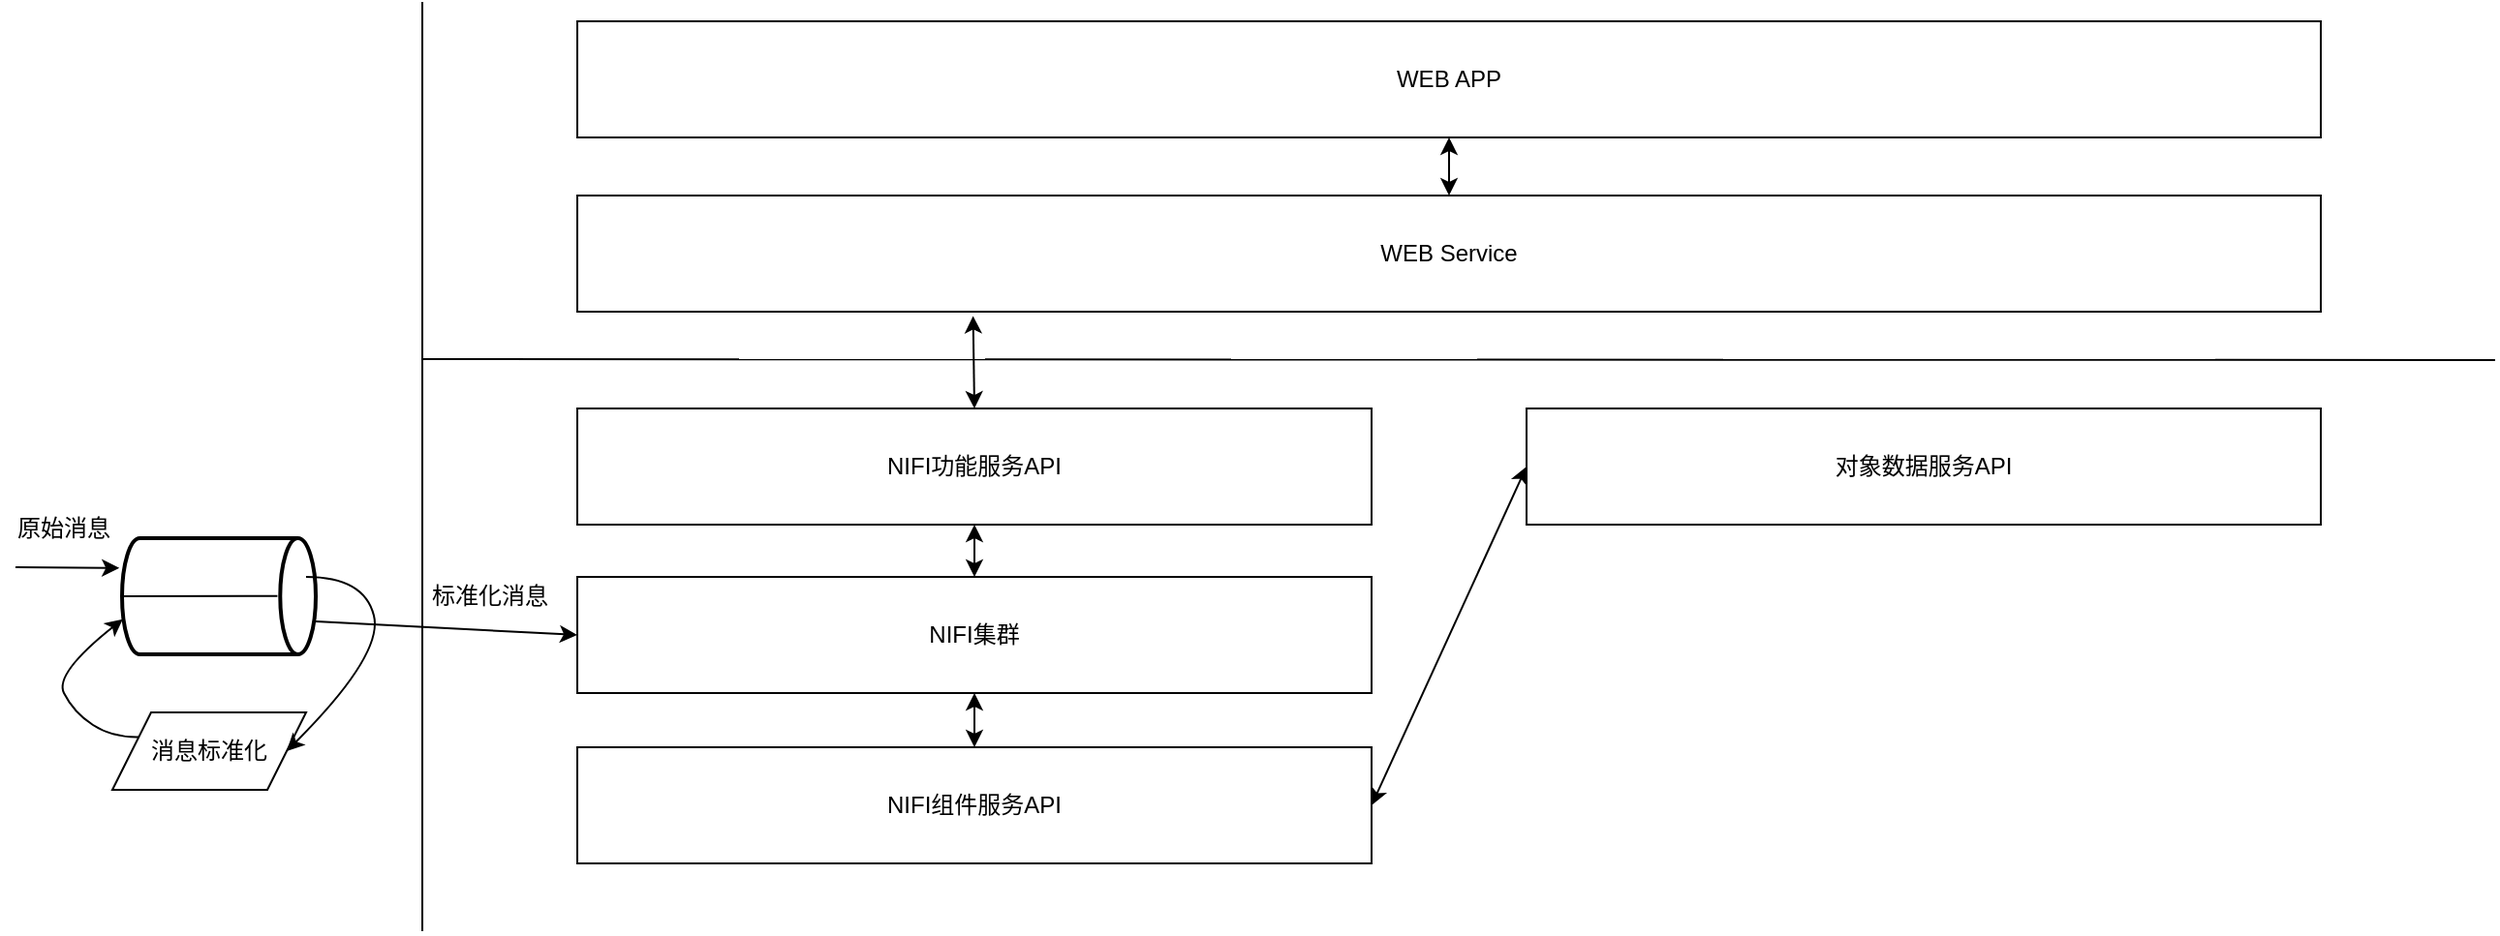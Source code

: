 <mxfile version="11.0.8" type="github"><diagram id="hl1bw-ZBnxUJ8fh2M21w" name="Page-1"><mxGraphModel dx="945" dy="550" grid="1" gridSize="10" guides="1" tooltips="1" connect="1" arrows="1" fold="1" page="1" pageScale="1" pageWidth="827" pageHeight="1169" math="0" shadow="0"><root><mxCell id="0"/><mxCell id="1" parent="0"/><mxCell id="bE-O9VIugVjt0rwnxpMY-8" value="" style="group" vertex="1" connectable="0" parent="1"><mxGeometry x="65" y="277" width="100" height="60" as="geometry"/></mxCell><mxCell id="bE-O9VIugVjt0rwnxpMY-6" value="" style="strokeWidth=2;html=1;shape=mxgraph.flowchart.direct_data;whiteSpace=wrap;" vertex="1" parent="bE-O9VIugVjt0rwnxpMY-8"><mxGeometry width="100" height="60" as="geometry"/></mxCell><mxCell id="bE-O9VIugVjt0rwnxpMY-7" value="" style="endArrow=none;html=1;exitX=0;exitY=0.5;exitDx=0;exitDy=0;exitPerimeter=0;entryX=0.802;entryY=0.497;entryDx=0;entryDy=0;entryPerimeter=0;" edge="1" parent="bE-O9VIugVjt0rwnxpMY-8" source="bE-O9VIugVjt0rwnxpMY-6" target="bE-O9VIugVjt0rwnxpMY-6"><mxGeometry width="50" height="50" relative="1" as="geometry"><mxPoint x="-40" y="60" as="sourcePoint"/><mxPoint x="70" y="30" as="targetPoint"/></mxGeometry></mxCell><mxCell id="bE-O9VIugVjt0rwnxpMY-9" value="" style="endArrow=classic;html=1;entryX=-0.014;entryY=0.257;entryDx=0;entryDy=0;entryPerimeter=0;" edge="1" parent="1" target="bE-O9VIugVjt0rwnxpMY-6"><mxGeometry width="50" height="50" relative="1" as="geometry"><mxPoint x="10" y="292" as="sourcePoint"/><mxPoint x="25" y="267" as="targetPoint"/></mxGeometry></mxCell><mxCell id="bE-O9VIugVjt0rwnxpMY-12" value="" style="endArrow=none;html=1;" edge="1" parent="1"><mxGeometry width="50" height="50" relative="1" as="geometry"><mxPoint x="220" y="480" as="sourcePoint"/><mxPoint x="220" as="targetPoint"/></mxGeometry></mxCell><mxCell id="bE-O9VIugVjt0rwnxpMY-13" value="消息标准化" style="shape=parallelogram;perimeter=parallelogramPerimeter;whiteSpace=wrap;html=1;" vertex="1" parent="1"><mxGeometry x="60" y="367" width="100" height="40" as="geometry"/></mxCell><mxCell id="bE-O9VIugVjt0rwnxpMY-15" value="" style="curved=1;endArrow=classic;html=1;entryX=1;entryY=0.5;entryDx=0;entryDy=0;" edge="1" parent="1" target="bE-O9VIugVjt0rwnxpMY-13"><mxGeometry width="50" height="50" relative="1" as="geometry"><mxPoint x="160" y="297" as="sourcePoint"/><mxPoint x="240" y="267" as="targetPoint"/><Array as="points"><mxPoint x="190" y="297"/><mxPoint x="200" y="337"/></Array></mxGeometry></mxCell><mxCell id="bE-O9VIugVjt0rwnxpMY-16" value="" style="curved=1;endArrow=classic;html=1;exitX=0;exitY=0.25;exitDx=0;exitDy=0;entryX=0.004;entryY=0.697;entryDx=0;entryDy=0;entryPerimeter=0;" edge="1" parent="1" source="bE-O9VIugVjt0rwnxpMY-13" target="bE-O9VIugVjt0rwnxpMY-6"><mxGeometry width="50" height="50" relative="1" as="geometry"><mxPoint x="10" y="397" as="sourcePoint"/><mxPoint x="60" y="347" as="targetPoint"/><Array as="points"><mxPoint x="60" y="380"/><mxPoint x="40" y="367"/><mxPoint x="30" y="347"/></Array></mxGeometry></mxCell><mxCell id="bE-O9VIugVjt0rwnxpMY-17" value="原始消息" style="text;html=1;strokeColor=none;fillColor=none;align=center;verticalAlign=middle;whiteSpace=wrap;rounded=0;" vertex="1" parent="1"><mxGeometry x="10" y="257" width="50" height="30" as="geometry"/></mxCell><mxCell id="bE-O9VIugVjt0rwnxpMY-18" value="" style="endArrow=none;html=1;" edge="1" parent="1"><mxGeometry width="50" height="50" relative="1" as="geometry"><mxPoint x="220" y="184.5" as="sourcePoint"/><mxPoint x="1290" y="185" as="targetPoint"/></mxGeometry></mxCell><mxCell id="bE-O9VIugVjt0rwnxpMY-19" value="WEB APP" style="rounded=0;whiteSpace=wrap;html=1;" vertex="1" parent="1"><mxGeometry x="300" y="10" width="900" height="60" as="geometry"/></mxCell><mxCell id="bE-O9VIugVjt0rwnxpMY-20" value="WEB Service" style="rounded=0;whiteSpace=wrap;html=1;" vertex="1" parent="1"><mxGeometry x="300" y="100" width="900" height="60" as="geometry"/></mxCell><mxCell id="bE-O9VIugVjt0rwnxpMY-21" value="" style="endArrow=classic;startArrow=classic;html=1;" edge="1" parent="1" source="bE-O9VIugVjt0rwnxpMY-20" target="bE-O9VIugVjt0rwnxpMY-19"><mxGeometry width="50" height="50" relative="1" as="geometry"><mxPoint x="490" y="110" as="sourcePoint"/><mxPoint x="540" y="60" as="targetPoint"/></mxGeometry></mxCell><mxCell id="bE-O9VIugVjt0rwnxpMY-22" value="NIFI功能服务API" style="rounded=0;whiteSpace=wrap;html=1;" vertex="1" parent="1"><mxGeometry x="300" y="210" width="410" height="60" as="geometry"/></mxCell><mxCell id="bE-O9VIugVjt0rwnxpMY-23" value="NIFI集群" style="rounded=0;whiteSpace=wrap;html=1;" vertex="1" parent="1"><mxGeometry x="300" y="297" width="410" height="60" as="geometry"/></mxCell><mxCell id="bE-O9VIugVjt0rwnxpMY-25" value="NIFI组件服务API" style="rounded=0;whiteSpace=wrap;html=1;" vertex="1" parent="1"><mxGeometry x="300" y="385" width="410" height="60" as="geometry"/></mxCell><mxCell id="bE-O9VIugVjt0rwnxpMY-26" value="对象数据服务API" style="rounded=0;whiteSpace=wrap;html=1;" vertex="1" parent="1"><mxGeometry x="790" y="210" width="410" height="60" as="geometry"/></mxCell><mxCell id="bE-O9VIugVjt0rwnxpMY-28" value="" style="endArrow=classic;html=1;entryX=0;entryY=0.5;entryDx=0;entryDy=0;" edge="1" parent="1" target="bE-O9VIugVjt0rwnxpMY-23"><mxGeometry width="50" height="50" relative="1" as="geometry"><mxPoint x="165" y="320" as="sourcePoint"/><mxPoint x="290" y="297" as="targetPoint"/></mxGeometry></mxCell><mxCell id="bE-O9VIugVjt0rwnxpMY-29" value="标准化消息" style="text;html=1;strokeColor=none;fillColor=none;align=center;verticalAlign=middle;whiteSpace=wrap;rounded=0;" vertex="1" parent="1"><mxGeometry x="220" y="297" width="70" height="20" as="geometry"/></mxCell><mxCell id="bE-O9VIugVjt0rwnxpMY-30" value="" style="endArrow=classic;startArrow=classic;html=1;entryX=0;entryY=0.5;entryDx=0;entryDy=0;exitX=1;exitY=0.5;exitDx=0;exitDy=0;" edge="1" parent="1" source="bE-O9VIugVjt0rwnxpMY-25" target="bE-O9VIugVjt0rwnxpMY-26"><mxGeometry width="50" height="50" relative="1" as="geometry"><mxPoint x="770" y="360" as="sourcePoint"/><mxPoint x="820" y="310" as="targetPoint"/></mxGeometry></mxCell><mxCell id="bE-O9VIugVjt0rwnxpMY-31" value="" style="endArrow=classic;startArrow=classic;html=1;entryX=0.5;entryY=1;entryDx=0;entryDy=0;exitX=0.5;exitY=0;exitDx=0;exitDy=0;" edge="1" parent="1" source="bE-O9VIugVjt0rwnxpMY-23" target="bE-O9VIugVjt0rwnxpMY-22"><mxGeometry width="50" height="50" relative="1" as="geometry"><mxPoint x="490" y="310" as="sourcePoint"/><mxPoint x="540" y="260" as="targetPoint"/></mxGeometry></mxCell><mxCell id="bE-O9VIugVjt0rwnxpMY-32" value="" style="endArrow=classic;startArrow=classic;html=1;entryX=0.5;entryY=1;entryDx=0;entryDy=0;exitX=0.5;exitY=0;exitDx=0;exitDy=0;" edge="1" parent="1" source="bE-O9VIugVjt0rwnxpMY-25" target="bE-O9VIugVjt0rwnxpMY-23"><mxGeometry width="50" height="50" relative="1" as="geometry"><mxPoint x="450" y="390" as="sourcePoint"/><mxPoint x="500" y="350" as="targetPoint"/></mxGeometry></mxCell><mxCell id="bE-O9VIugVjt0rwnxpMY-33" value="" style="endArrow=classic;startArrow=classic;html=1;exitX=0.5;exitY=0;exitDx=0;exitDy=0;entryX=0.227;entryY=1.037;entryDx=0;entryDy=0;entryPerimeter=0;" edge="1" parent="1" source="bE-O9VIugVjt0rwnxpMY-22" target="bE-O9VIugVjt0rwnxpMY-20"><mxGeometry width="50" height="50" relative="1" as="geometry"><mxPoint x="470" y="200" as="sourcePoint"/><mxPoint x="505" y="170" as="targetPoint"/></mxGeometry></mxCell></root></mxGraphModel></diagram></mxfile>